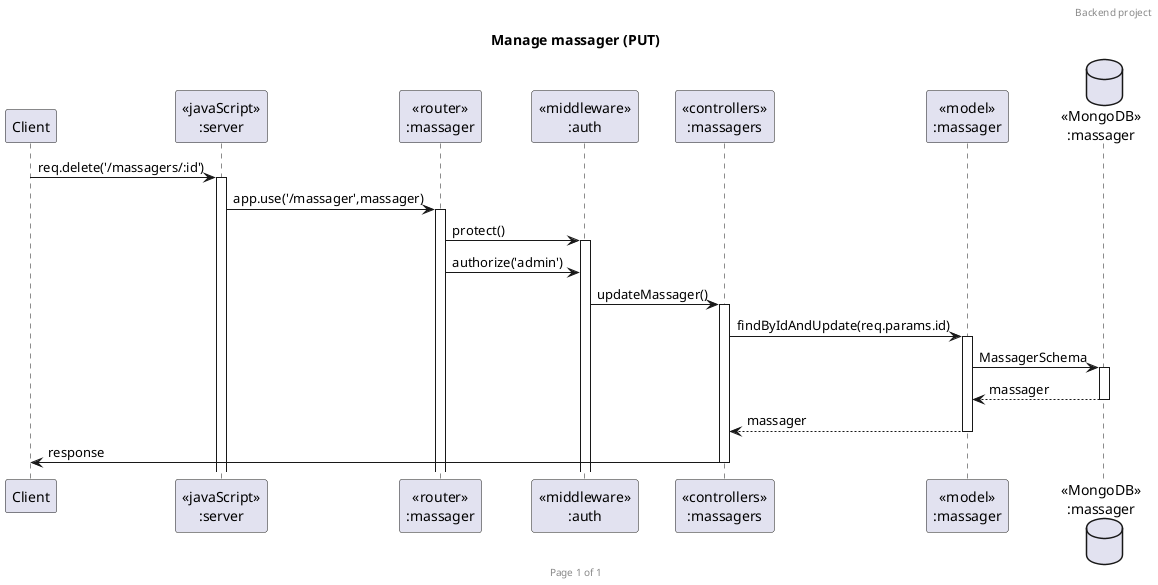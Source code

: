 @startuml Manage massager (PUT)

header Backend project 
footer Page %page% of %lastpage%
title "Manage massager (PUT)"

participant "Client" as client
participant "<<javaScript>>\n:server" as server
participant "<<router>>\n:massager" as routermassager
participant "<<middleware>>\n:auth" as auth
participant "<<controllers>>\n:massagers" as controllermassager
participant "<<model>>\n:massager" as modelmassager
database "<<MongoDB>>\n:massager" as massagerDatabase

client->server ++:req.delete('/massagers/:id')
server->routermassager ++:app.use('/massager',massager)
routermassager -> auth ++:protect()
routermassager -> auth :authorize('admin')
auth -> controllermassager ++:updateMassager()
controllermassager->modelmassager ++:findByIdAndUpdate(req.params.id)
modelmassager ->massagerDatabase ++: MassagerSchema
massagerDatabase --> modelmassager --: massager
controllermassager <-- modelmassager --: massager
controllermassager->client --:response

@enduml
